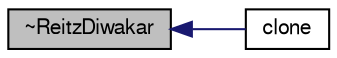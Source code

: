 digraph "~ReitzDiwakar"
{
  bgcolor="transparent";
  edge [fontname="FreeSans",fontsize="10",labelfontname="FreeSans",labelfontsize="10"];
  node [fontname="FreeSans",fontsize="10",shape=record];
  rankdir="LR";
  Node17 [label="~ReitzDiwakar",height=0.2,width=0.4,color="black", fillcolor="grey75", style="filled", fontcolor="black"];
  Node17 -> Node18 [dir="back",color="midnightblue",fontsize="10",style="solid",fontname="FreeSans"];
  Node18 [label="clone",height=0.2,width=0.4,color="black",URL="$a24570.html#aecde521ae19b7771392bf21ec43e0ccf",tooltip="Construct and return a clone. "];
}
